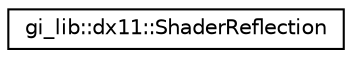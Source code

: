 digraph "Graphical Class Hierarchy"
{
  edge [fontname="Helvetica",fontsize="10",labelfontname="Helvetica",labelfontsize="10"];
  node [fontname="Helvetica",fontsize="10",shape=record];
  rankdir="LR";
  Node1 [label="gi_lib::dx11::ShaderReflection",height=0.2,width=0.4,color="black", fillcolor="white", style="filled",URL="$structgi__lib_1_1dx11_1_1_shader_reflection.html",tooltip="Description of a shader. "];
}
